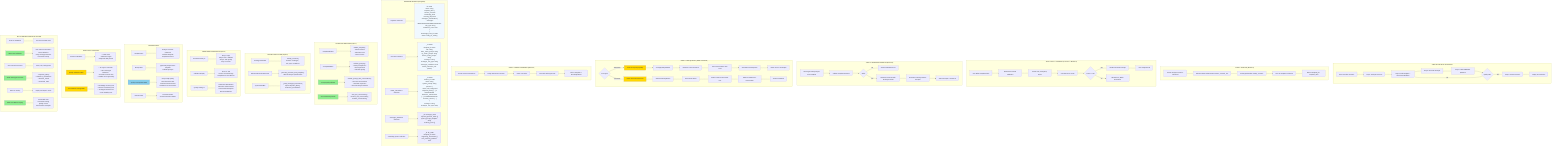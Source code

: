 graph TB
    subgraph "USER FLOW WITH VALIDATION"
        U1[User: Describe Scenario] --> U2[Step 1: Analyze & Extract]
        U2 --> U3[Step 2: Edit Template + Real-time Validation]
        U3 --> U4[Step 3: Generate Prompts]
        U4 --> U5[Step 4: TEST PROMPT QUALITY]
        U5 --> U6{Quality OK?}
        U6 -->|Yes| U7[Step 5: Create Scenario]
        U6 -->|No| U3
        U7 --> U8[Deploy to Production]
    end
    
    subgraph "STEP 1: ANALYZE (Backend)"
        A1[POST /analyze-scenario-enhanced]
        A1 --> A2[EnhancedScenarioGenerator.extract_scenario_info]
        A2 --> A3[ArchetypeClassifier.classify_scenario]
        A3 --> A4[Save to templates collection]
        A4 --> A5[Return template_id + template_data]
    end
    
    subgraph "STEP 2: EDIT + VALIDATE (Frontend + Backend)"
        E1[User Edits Template Fields]
        E1 --> E2[Real-time Frontend Validation]
        E2 --> E3[Check: title, description, topics]
        E3 --> E4[Calculate Score 0-100]
        E4 --> E5{Score >= 60?}
        E5 -->|Yes| E6[Enable Generate Prompts]
        E5 -->|No| E7[Show Errors, Block Generation]
        E6 --> E8[PUT /templates/:id]
    end
    
    subgraph "STEP 3: GENERATE PROMPTS (Backend)"
        G1[POST /generate-prompts-from-template]
        G1 --> G2[Validate Template Structure]
        G2 --> G3{Valid?}
        G3 -->|No| G4[Return Validation Errors]
        G3 -->|Yes| G5[Generate Personas with Archetype Fields]
        G5 --> G6[Generate Learn/Try/Assess Prompts]
        G6 --> G7[Return Prompts + Personas]
    end
    
    subgraph "STEP 4: TEST QUALITY (NEW - Backend)"
        T1{Test Type?}
        T1 -->|Automated| T2[POST /test-prompt-quality]
        T1 -->|Interactive| T3[POST /start-interactive-test]
        
        T2 --> T4[PromptQualityValidator]
        T4 --> T5[Generate 5 Test Scenarios]
        T5 --> T6[Run Conversations with LLM]
        T6 --> T7[Evaluate Each Response]
        T7 --> T8[Return Score + Examples]
        
        T3 --> T9[InteractivePromptTester]
        T9 --> T10[User Chats with AI]
        T10 --> T11[POST /continue-interactive-test]
        T11 --> T12[POST /evaluate-test-conversation]
        T12 --> T13[Return Evaluation]
    end
    
    subgraph "STEP 5: CREATE SCENARIO (Backend)"
        C1[Create 3 Avatar Interactions]
        C1 --> C2[Assign Personas to Avatars]
        C2 --> C3[POST /scenarios]
        C3 --> C4[Save with Archetype Data]
        C4 --> C5[Link to Template + Knowledge Base]
    end
    
    subgraph "DATABASE MODELS (MongoDB)"
        DB1[templates collection]
        DB1 --> DB1A["id: UUID<br/>name: string<br/>template_data: {<br/>  context_overview<br/>  knowledge_base<br/>  learning_objectives<br/>  archetype_classification: {<br/>    archetype: PERSUASION/CONFRONTATION/etc<br/>    sub_type: string<br/>    confidence_score: float<br/>  }<br/>}<br/>knowledge_base_id: UUID<br/>status: ready_for_editing"]
        
        DB2[scenarios collection]
        DB2 --> DB2A["_id: UUID<br/>template_id: UUID<br/>title: string<br/>learn_mode_prompt: string<br/>try_mode_prompt: string<br/>assess_mode_prompt: string<br/>archetype: string<br/>archetype_sub_type: string<br/>archetype_confidence: float<br/>avatar_interaction_ids: [UUID]"]
        
        DB3[avatar_interactions collection]
        DB3 --> DB3A["_id: UUID<br/>module_id: UUID<br/>name: string<br/>system_prompt: string<br/>persona: {<br/>  name, role, background<br/>  objection_library: [...]  // PERSUASION<br/>  defensive_mechanisms: [...] // CONFRONTATION<br/>  decision_criteria: [...]<br/>}<br/>archetype: string<br/>archetype_sub_type: string"]
        
        DB4[archetype_definitions collection]
        DB4 --> DB4A["_id: archetype_name<br/>required_persona_fields: []<br/>system_prompt_template: string<br/>coaching_rules: []"]
        
        DB5[knowledge_bases collection]
        DB5 --> DB5A["_id: kb_UUID<br/>template_id: UUID<br/>supporting_documents: []<br/>fact_checking_enabled: bool"]
    end
    
    subgraph "VALIDATION MODULES (Python)"
        V1[TemplateValidator]
        V1 --> V1A["validate_template()<br/>- Check structure<br/>- Calculate score<br/>- Return issues"]
        
        V2[PromptsValidator]
        V2 --> V2A["validate_prompts()<br/>- Check prompts exist<br/>- Check personas<br/>- Calculate quality"]
        
        V3[PromptQualityValidator]
        V3 --> V3A["validate_prompt_with_conversations()<br/>- Run test conversations<br/>- Evaluate responses<br/>- Check archetype behavior"]
        
        V4[InteractivePromptTester]
        V4 --> V4A["start_test_conversation()<br/>continue_test_conversation()<br/>evaluate_conversation()"]
    end
    
    subgraph "ARCHETYPE SYSTEM (Python)"
        AR1[ArchetypeClassifier]
        AR1 --> AR1A["classify_scenario()<br/>Returns: archetype, sub_type, confidence"]
        
        AR2[EnhancedScenarioGenerator]
        AR2 --> AR2A["generate_personas_from_template()<br/>Adds archetype-specific fields"]
        
        AR3[DynamicChatBot]
        AR3 --> AR3A["_build_archetype_instructions()<br/>Injects objection_library, defensive_mechanisms"]
    end
    
    subgraph "FRONTEND COMPONENTS (React)"
        F1[ScenarioCreator.jsx]
        F1 --> F1A["Step 1: Input<br/>Step 2: Edit + Validate<br/>Step 3: Test Quality<br/>Step 4: Create"]
        
        F2[Validation Display]
        F2 --> F2A["Score: 0-100<br/>Issues: errors/warnings<br/>Completeness: checkboxes"]
        
        F3[Quality Testing UI]
        F3 --> F3A["Automated Tests Button<br/>Interactive Chat Interface<br/>Conversation Examples<br/>Recommendations"]
    end
    
    subgraph "API ENDPOINTS"
        API1[Template APIs]
        API1 --> API1A["/analyze-scenario-enhanced<br/>/validate-template<br/>/templates/:id PUT"]
        
        API2[Prompt APIs]
        API2 --> API2A["/generate-prompts-from-template<br/>/validate-prompts"]
        
        API3[Quality Testing APIs NEW]
        API3 --> API3A["/test-prompt-quality<br/>/start-interactive-test<br/>/continue-interactive-test<br/>/evaluate-test-conversation"]
        
        API4[Scenario APIs]
        API4 --> API4A["/scenarios POST<br/>/avatar-interactions POST"]
    end
    
    subgraph "WHAT GETS VALIDATED"
        VAL1[Structure Validation]
        VAL1 --> VAL1A["✓ Fields exist<br/>✓ Minimum length<br/>✓ Required data present"]
        
        VAL2[Quality Validation NEW]
        VAL2 --> VAL2A["✓ AI stays in character<br/>✓ Uses archetype behaviors<br/>✓ Provides accurate info<br/>✓ Handles errors gracefully"]
        
        VAL3[Conversation Testing NEW]
        VAL3 --> VAL3A["✓ Knowledge accuracy test<br/>✓ Persona consistency test<br/>✓ Archetype behavior test<br/>✓ Error handling test"]
    end
    
    subgraph "KEY CHANGES FROM OLD SYSTEM"
        CH1[OLD: No Validation]
        CH1 --> CH1A["Just check if fields exist"]
        
        CH2[NEW: Real Validation]
        CH2 --> CH2A["Run actual conversations<br/>Test AI behavior<br/>Verify archetype features<br/>Interactive testing"]
        
        CH3[OLD: Generic Personas]
        CH3 --> CH3A["name, role, background"]
        
        CH4[NEW: Archetype Personas]
        CH4 --> CH4A["+ objection_library<br/>+ defensive_mechanisms<br/>+ decision_criteria<br/>+ emotional_state"]
        
        CH5[OLD: No Testing]
        CH5 --> CH5A["Deploy and hope it works"]
        
        CH6[NEW: Test Before Deploy]
        CH6 --> CH6A["Automated tests<br/>Interactive testing<br/>Quality scores<br/>Conversation examples"]
    end
    
    style T2 fill:#FFD700
    style T3 fill:#FFD700
    style V3 fill:#90EE90
    style V4 fill:#90EE90
    style API3 fill:#87CEEB
    style VAL2 fill:#FFD700
    style VAL3 fill:#FFD700
    style CH2 fill:#90EE90
    style CH4 fill:#90EE90
    style CH6 fill:#90EE90
    style DB1A fill:#f0f8ff
    style DB2A fill:#f0f8ff
    style DB3A fill:#f0f8ff